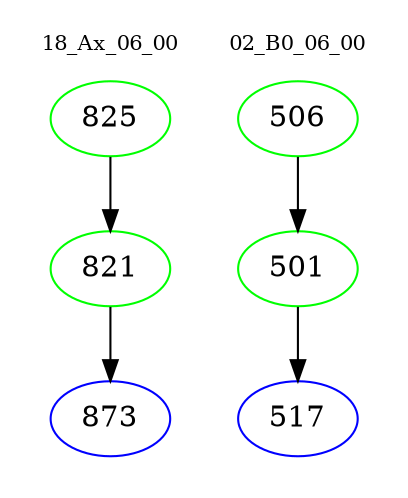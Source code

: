 digraph{
subgraph cluster_0 {
color = white
label = "18_Ax_06_00";
fontsize=10;
T0_825 [label="825", color="green"]
T0_825 -> T0_821 [color="black"]
T0_821 [label="821", color="green"]
T0_821 -> T0_873 [color="black"]
T0_873 [label="873", color="blue"]
}
subgraph cluster_1 {
color = white
label = "02_B0_06_00";
fontsize=10;
T1_506 [label="506", color="green"]
T1_506 -> T1_501 [color="black"]
T1_501 [label="501", color="green"]
T1_501 -> T1_517 [color="black"]
T1_517 [label="517", color="blue"]
}
}
